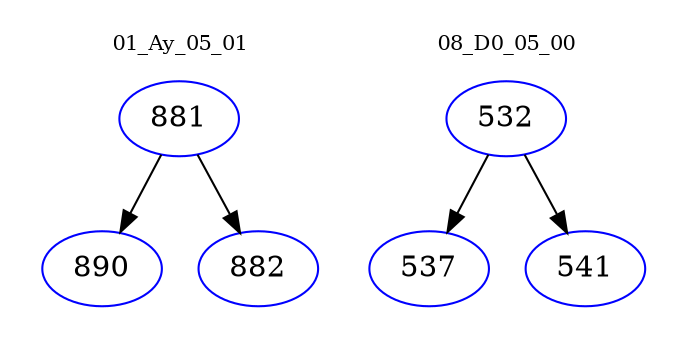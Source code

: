 digraph{
subgraph cluster_0 {
color = white
label = "01_Ay_05_01";
fontsize=10;
T0_881 [label="881", color="blue"]
T0_881 -> T0_890 [color="black"]
T0_890 [label="890", color="blue"]
T0_881 -> T0_882 [color="black"]
T0_882 [label="882", color="blue"]
}
subgraph cluster_1 {
color = white
label = "08_D0_05_00";
fontsize=10;
T1_532 [label="532", color="blue"]
T1_532 -> T1_537 [color="black"]
T1_537 [label="537", color="blue"]
T1_532 -> T1_541 [color="black"]
T1_541 [label="541", color="blue"]
}
}
